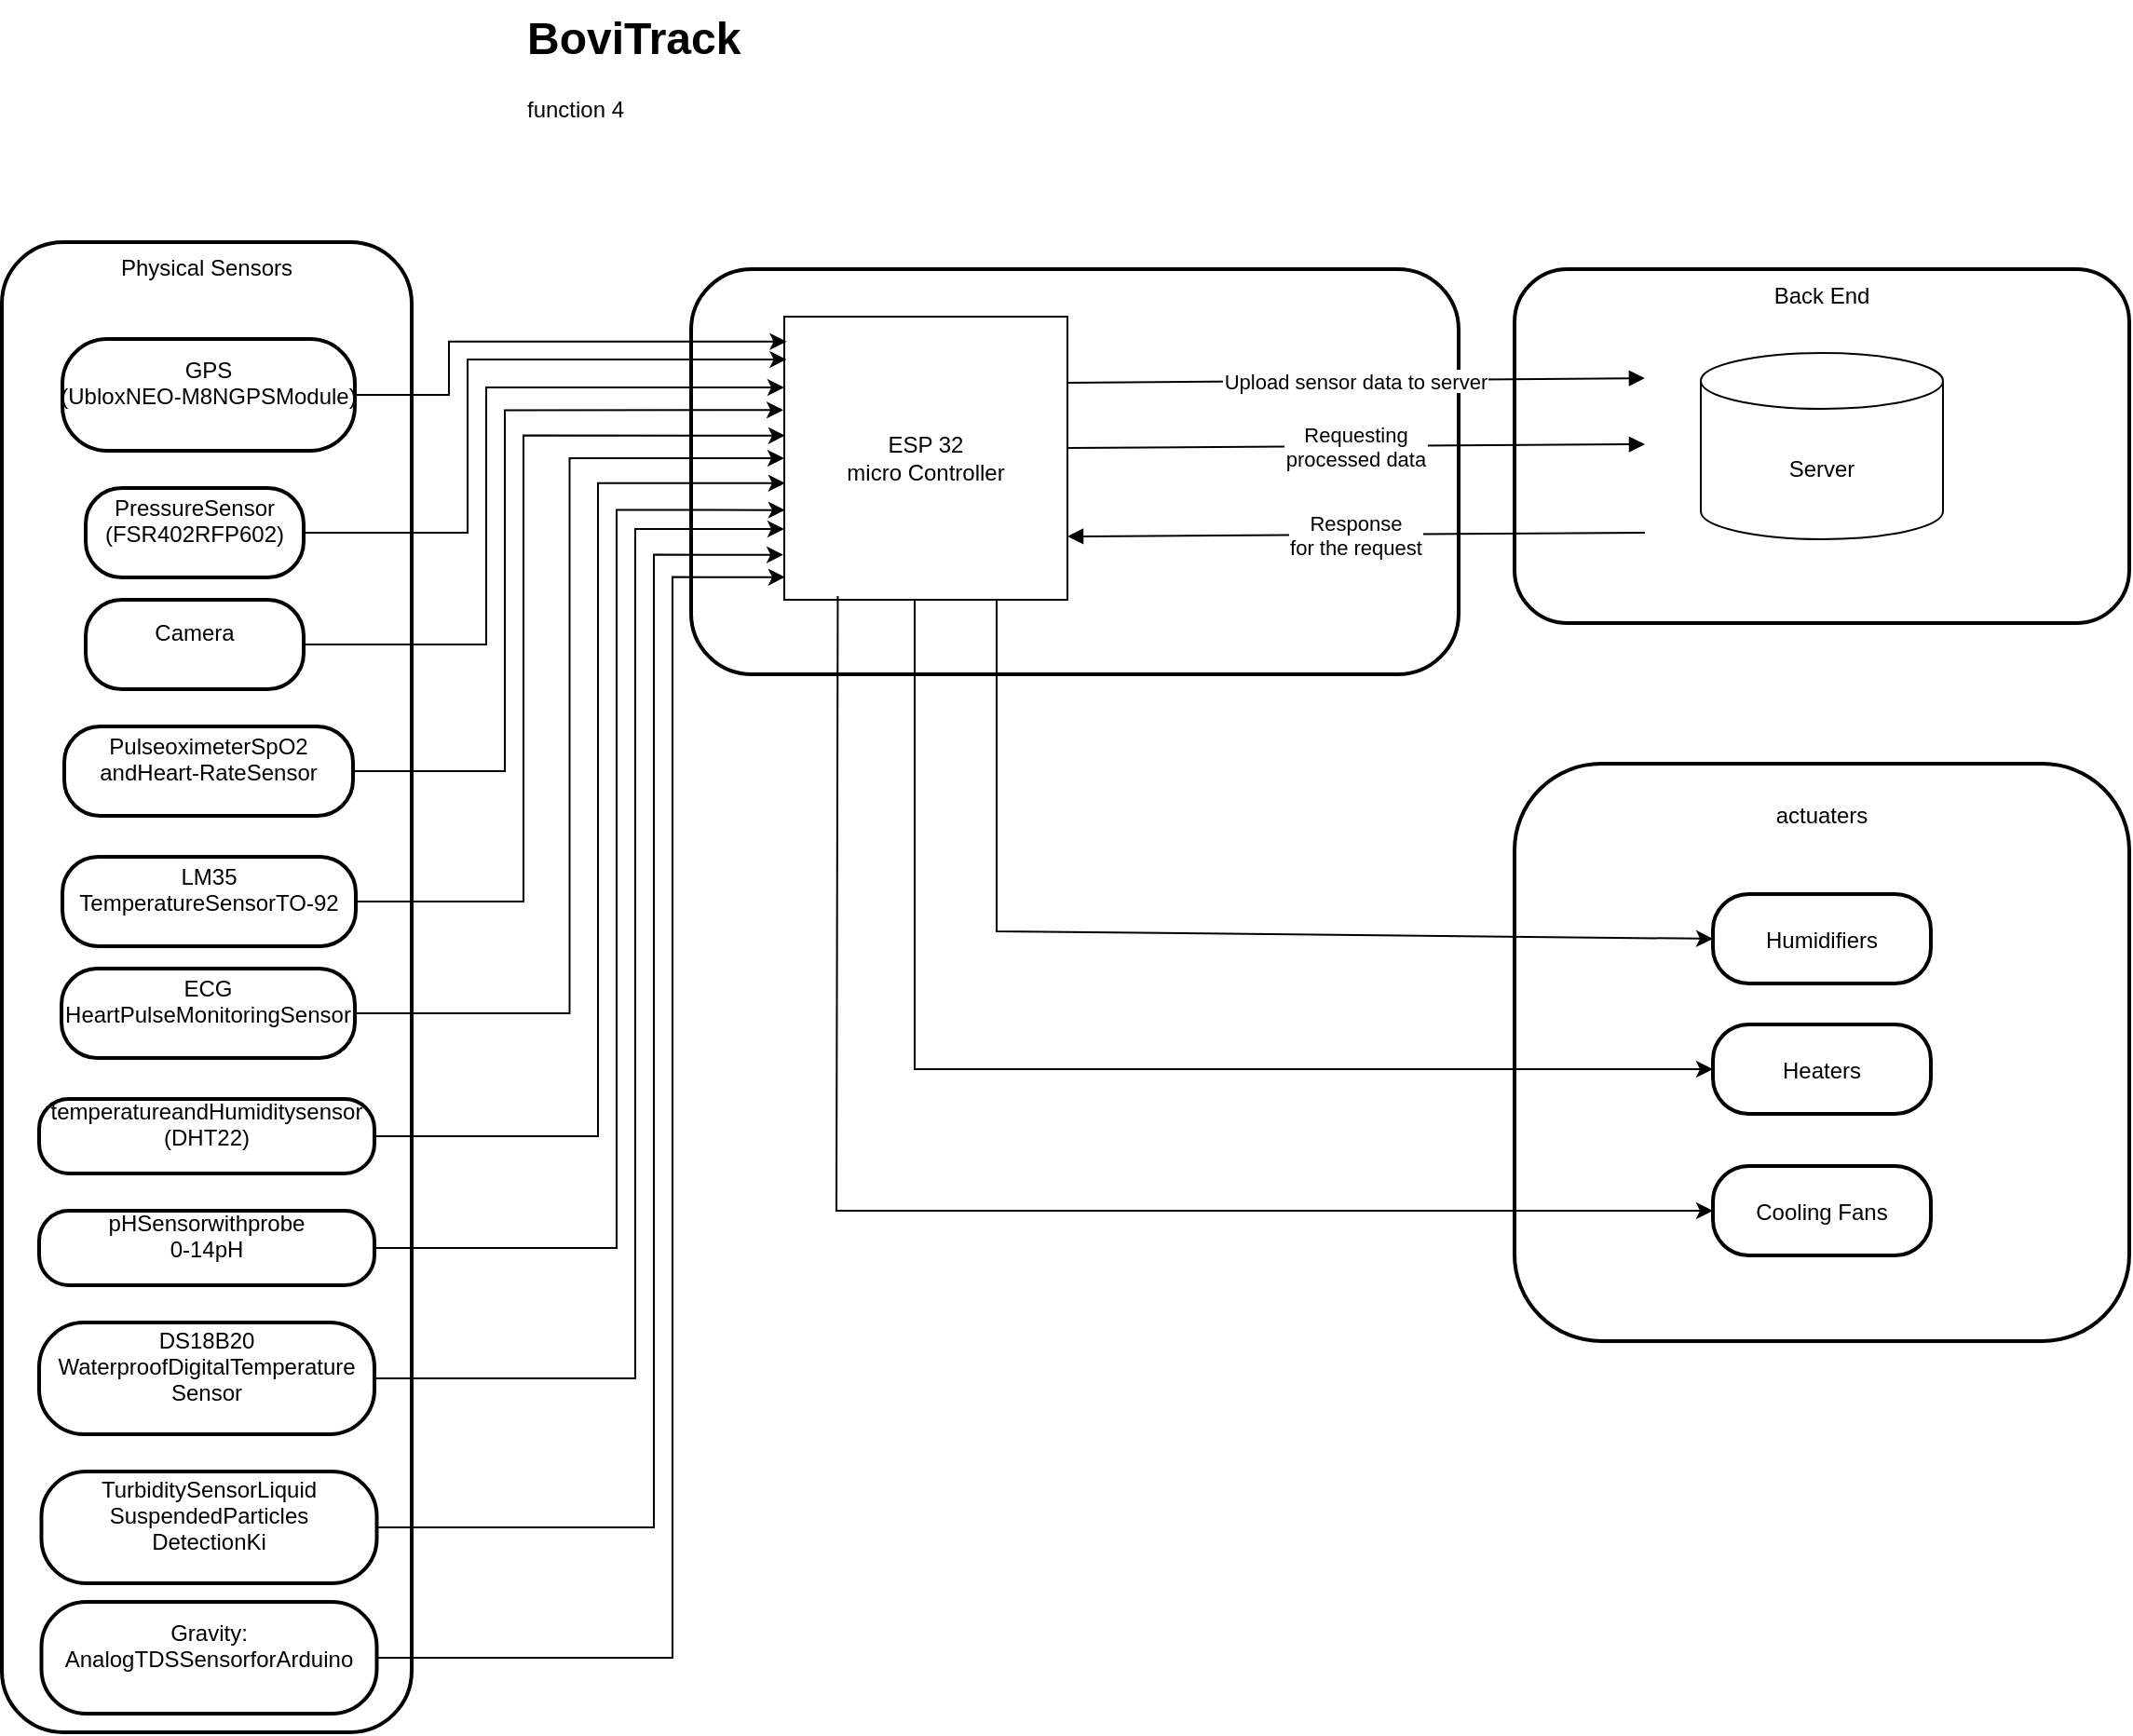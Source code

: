 <mxfile version="24.7.17">
  <diagram name="Page-1" id="72ImlLKnwChfVUSWkqOF">
    <mxGraphModel dx="1036" dy="606" grid="1" gridSize="10" guides="1" tooltips="1" connect="1" arrows="1" fold="1" page="1" pageScale="1" pageWidth="850" pageHeight="1100" math="0" shadow="0">
      <root>
        <mxCell id="0" />
        <mxCell id="1" parent="0" />
        <mxCell id="sHxek25qqWpZAOeoCGyI-1" value="Back End" style="whiteSpace=wrap;strokeWidth=2;rounded=1;verticalAlign=top;" parent="1" vertex="1">
          <mxGeometry x="932" y="144.5" width="330" height="190" as="geometry" />
        </mxCell>
        <mxCell id="sHxek25qqWpZAOeoCGyI-2" value="" style="whiteSpace=wrap;strokeWidth=2;rounded=1;" parent="1" vertex="1">
          <mxGeometry x="490" y="144.5" width="412" height="217.5" as="geometry" />
        </mxCell>
        <mxCell id="sHxek25qqWpZAOeoCGyI-3" value="Physical Sensors" style="strokeWidth=2;rounded=1;align=center;whiteSpace=wrap;labelPosition=center;verticalLabelPosition=middle;verticalAlign=top;horizontal=1;" parent="1" vertex="1">
          <mxGeometry x="120" y="130" width="220" height="800" as="geometry" />
        </mxCell>
        <mxCell id="sHxek25qqWpZAOeoCGyI-4" value="&#xa;GPS&#xa;(UbloxNEO-M8NGPSModule)&#xa;&#xa;" style="rounded=1;arcSize=40;strokeWidth=2;" parent="1" vertex="1">
          <mxGeometry x="152.5" y="182" width="157" height="60" as="geometry" />
        </mxCell>
        <mxCell id="sHxek25qqWpZAOeoCGyI-6" value="Upload sensor data to server" style="curved=1;startArrow=none;endArrow=block;entryX=0.212;entryY=0.5;entryDx=0;entryDy=0;entryPerimeter=0;" parent="1" edge="1">
          <mxGeometry relative="1" as="geometry">
            <Array as="points" />
            <mxPoint x="692" y="205.5" as="sourcePoint" />
            <mxPoint x="1001.96" y="203" as="targetPoint" />
          </mxGeometry>
        </mxCell>
        <mxCell id="sHxek25qqWpZAOeoCGyI-7" value="ESP 32&lt;div&gt;micro Controller&lt;/div&gt;" style="whiteSpace=wrap;html=1;aspect=fixed;" parent="1" vertex="1">
          <mxGeometry x="540" y="170" width="152" height="152" as="geometry" />
        </mxCell>
        <mxCell id="sHxek25qqWpZAOeoCGyI-8" value="Server" style="shape=cylinder3;whiteSpace=wrap;html=1;boundedLbl=1;backgroundOutline=1;size=15;" parent="1" vertex="1">
          <mxGeometry x="1032" y="189.5" width="130" height="100" as="geometry" />
        </mxCell>
        <mxCell id="sHxek25qqWpZAOeoCGyI-9" value="Requesting&#xa;processed data" style="curved=1;startArrow=none;endArrow=block;entryX=0.212;entryY=0.5;entryDx=0;entryDy=0;entryPerimeter=0;" parent="1" edge="1">
          <mxGeometry relative="1" as="geometry">
            <Array as="points" />
            <mxPoint x="692" y="240.5" as="sourcePoint" />
            <mxPoint x="1002" y="238.5" as="targetPoint" />
          </mxGeometry>
        </mxCell>
        <mxCell id="sHxek25qqWpZAOeoCGyI-10" value="Response&#xa;for the request" style="curved=1;startArrow=none;endArrow=block;entryX=0.212;entryY=0.5;entryDx=0;entryDy=0;entryPerimeter=0;" parent="1" edge="1">
          <mxGeometry relative="1" as="geometry">
            <Array as="points" />
            <mxPoint x="1002" y="286" as="sourcePoint" />
            <mxPoint x="692" y="288" as="targetPoint" />
          </mxGeometry>
        </mxCell>
        <mxCell id="sHxek25qqWpZAOeoCGyI-17" value="&#xa;PressureSensor&#xa;(FSR402RFP602)&#xa;&#xa;" style="rounded=1;arcSize=40;strokeWidth=2;" parent="1" vertex="1">
          <mxGeometry x="165" y="262" width="117" height="48" as="geometry" />
        </mxCell>
        <mxCell id="EWHqZrCYsME-98NVBjuO-35" style="edgeStyle=orthogonalEdgeStyle;rounded=0;orthogonalLoop=1;jettySize=auto;html=1;entryX=0;entryY=0.25;entryDx=0;entryDy=0;" parent="1" source="sHxek25qqWpZAOeoCGyI-18" target="sHxek25qqWpZAOeoCGyI-7" edge="1">
          <mxGeometry relative="1" as="geometry">
            <Array as="points">
              <mxPoint x="380" y="346" />
              <mxPoint x="380" y="208" />
            </Array>
          </mxGeometry>
        </mxCell>
        <mxCell id="sHxek25qqWpZAOeoCGyI-18" value="&#xa;Camera&#xa;&#xa;" style="rounded=1;arcSize=40;strokeWidth=2;" parent="1" vertex="1">
          <mxGeometry x="165" y="322" width="117" height="48" as="geometry" />
        </mxCell>
        <mxCell id="EWHqZrCYsME-98NVBjuO-3" value="&lt;h1 style=&quot;margin-top: 0px;&quot;&gt;BoviTrack&lt;/h1&gt;&lt;div&gt;function 4&lt;/div&gt;" style="text;html=1;whiteSpace=wrap;overflow=hidden;rounded=0;" parent="1" vertex="1">
          <mxGeometry x="400" width="570" height="120" as="geometry" />
        </mxCell>
        <mxCell id="EWHqZrCYsME-98NVBjuO-6" value="&#xa;PulseoximeterSpO2&#xa;andHeart-RateSensor&#xa;&#xa;" style="rounded=1;arcSize=40;strokeWidth=2;" parent="1" vertex="1">
          <mxGeometry x="153.5" y="390" width="155" height="48" as="geometry" />
        </mxCell>
        <mxCell id="EWHqZrCYsME-98NVBjuO-8" value="&#xa;LM35&#xa;TemperatureSensorTO-92&#xa;&#xa;" style="rounded=1;arcSize=40;strokeWidth=2;" parent="1" vertex="1">
          <mxGeometry x="152.5" y="460" width="157.5" height="48" as="geometry" />
        </mxCell>
        <mxCell id="EWHqZrCYsME-98NVBjuO-38" style="edgeStyle=orthogonalEdgeStyle;rounded=0;orthogonalLoop=1;jettySize=auto;html=1;entryX=0;entryY=0.5;entryDx=0;entryDy=0;" parent="1" source="EWHqZrCYsME-98NVBjuO-10" target="sHxek25qqWpZAOeoCGyI-7" edge="1">
          <mxGeometry relative="1" as="geometry" />
        </mxCell>
        <mxCell id="EWHqZrCYsME-98NVBjuO-10" value="&#xa;ECG&#xa;HeartPulseMonitoringSensor&#xa;&#xa;" style="rounded=1;arcSize=40;strokeWidth=2;" parent="1" vertex="1">
          <mxGeometry x="152" y="520" width="157.5" height="48" as="geometry" />
        </mxCell>
        <mxCell id="EWHqZrCYsME-98NVBjuO-12" value="&#xa;temperatureandHumiditysensor&#xa;(DHT22)&#xa;&#xa;" style="rounded=1;arcSize=40;strokeWidth=2;" parent="1" vertex="1">
          <mxGeometry x="140" y="590" width="180" height="40" as="geometry" />
        </mxCell>
        <mxCell id="EWHqZrCYsME-98NVBjuO-13" value="&#xa;pHSensorwithprobe&#xa;0-14pH&#xa;&#xa;" style="rounded=1;arcSize=40;strokeWidth=2;" parent="1" vertex="1">
          <mxGeometry x="140" y="650" width="180" height="40" as="geometry" />
        </mxCell>
        <mxCell id="EWHqZrCYsME-98NVBjuO-42" style="edgeStyle=orthogonalEdgeStyle;rounded=0;orthogonalLoop=1;jettySize=auto;html=1;entryX=0;entryY=0.75;entryDx=0;entryDy=0;" parent="1" source="EWHqZrCYsME-98NVBjuO-14" target="sHxek25qqWpZAOeoCGyI-7" edge="1">
          <mxGeometry relative="1" as="geometry">
            <Array as="points">
              <mxPoint x="460" y="740" />
              <mxPoint x="460" y="284" />
            </Array>
          </mxGeometry>
        </mxCell>
        <mxCell id="EWHqZrCYsME-98NVBjuO-14" value="&#xa;DS18B20&#xa;WaterproofDigitalTemperature&#xa;Sensor&#xa;&#xa;" style="rounded=1;arcSize=40;strokeWidth=2;" parent="1" vertex="1">
          <mxGeometry x="140" y="710" width="180" height="60" as="geometry" />
        </mxCell>
        <mxCell id="EWHqZrCYsME-98NVBjuO-16" value="&#xa;actuaters&#xa;" style="whiteSpace=wrap;strokeWidth=2;rounded=1;verticalAlign=top;" parent="1" vertex="1">
          <mxGeometry x="932" y="410" width="330" height="310" as="geometry" />
        </mxCell>
        <mxCell id="EWHqZrCYsME-98NVBjuO-18" value="Humidifiers" style="rounded=1;arcSize=40;strokeWidth=2;" parent="1" vertex="1">
          <mxGeometry x="1038.5" y="480" width="117" height="48" as="geometry" />
        </mxCell>
        <mxCell id="EWHqZrCYsME-98NVBjuO-19" value="Heaters" style="rounded=1;arcSize=40;strokeWidth=2;" parent="1" vertex="1">
          <mxGeometry x="1038.5" y="550" width="117" height="48" as="geometry" />
        </mxCell>
        <mxCell id="EWHqZrCYsME-98NVBjuO-20" value="Cooling Fans" style="rounded=1;arcSize=40;strokeWidth=2;" parent="1" vertex="1">
          <mxGeometry x="1038.5" y="626" width="117" height="48" as="geometry" />
        </mxCell>
        <mxCell id="EWHqZrCYsME-98NVBjuO-25" value="" style="endArrow=classic;html=1;rounded=0;exitX=0.75;exitY=1;exitDx=0;exitDy=0;entryX=0;entryY=0.5;entryDx=0;entryDy=0;" parent="1" source="sHxek25qqWpZAOeoCGyI-7" target="EWHqZrCYsME-98NVBjuO-18" edge="1">
          <mxGeometry width="50" height="50" relative="1" as="geometry">
            <mxPoint x="720" y="410" as="sourcePoint" />
            <mxPoint x="650" y="480" as="targetPoint" />
            <Array as="points">
              <mxPoint x="654" y="500" />
            </Array>
          </mxGeometry>
        </mxCell>
        <mxCell id="EWHqZrCYsME-98NVBjuO-26" value="" style="endArrow=classic;html=1;rounded=0;exitX=0.75;exitY=1;exitDx=0;exitDy=0;entryX=0;entryY=0.5;entryDx=0;entryDy=0;" parent="1" target="EWHqZrCYsME-98NVBjuO-19" edge="1">
          <mxGeometry width="50" height="50" relative="1" as="geometry">
            <mxPoint x="610" y="322" as="sourcePoint" />
            <mxPoint x="1002" y="504" as="targetPoint" />
            <Array as="points">
              <mxPoint x="610" y="574" />
            </Array>
          </mxGeometry>
        </mxCell>
        <mxCell id="EWHqZrCYsME-98NVBjuO-27" value="" style="endArrow=classic;html=1;rounded=0;exitX=0.189;exitY=0.987;exitDx=0;exitDy=0;entryX=0;entryY=0.5;entryDx=0;entryDy=0;exitPerimeter=0;" parent="1" source="sHxek25qqWpZAOeoCGyI-7" target="EWHqZrCYsME-98NVBjuO-20" edge="1">
          <mxGeometry width="50" height="50" relative="1" as="geometry">
            <mxPoint x="620" y="332" as="sourcePoint" />
            <mxPoint x="1049" y="584" as="targetPoint" />
            <Array as="points">
              <mxPoint x="568" y="650" />
            </Array>
          </mxGeometry>
        </mxCell>
        <mxCell id="EWHqZrCYsME-98NVBjuO-28" value="&#xa; TurbiditySensorLiquid&#xa;SuspendedParticles&#xa; DetectionKi&#xa;&#xa;" style="rounded=1;arcSize=40;strokeWidth=2;" parent="1" vertex="1">
          <mxGeometry x="141.25" y="790" width="180" height="60" as="geometry" />
        </mxCell>
        <mxCell id="EWHqZrCYsME-98NVBjuO-29" value="&#xa;Gravity:&#xa;AnalogTDSSensorforArduino&#xa;&#xa;" style="rounded=1;arcSize=40;strokeWidth=2;" parent="1" vertex="1">
          <mxGeometry x="141.25" y="860" width="180" height="60" as="geometry" />
        </mxCell>
        <mxCell id="EWHqZrCYsME-98NVBjuO-33" style="edgeStyle=orthogonalEdgeStyle;rounded=0;orthogonalLoop=1;jettySize=auto;html=1;entryX=0.008;entryY=0.088;entryDx=0;entryDy=0;entryPerimeter=0;" parent="1" source="sHxek25qqWpZAOeoCGyI-4" target="sHxek25qqWpZAOeoCGyI-7" edge="1">
          <mxGeometry relative="1" as="geometry">
            <Array as="points">
              <mxPoint x="360" y="212" />
              <mxPoint x="360" y="183" />
            </Array>
          </mxGeometry>
        </mxCell>
        <mxCell id="EWHqZrCYsME-98NVBjuO-34" style="edgeStyle=orthogonalEdgeStyle;rounded=0;orthogonalLoop=1;jettySize=auto;html=1;entryX=0.008;entryY=0.151;entryDx=0;entryDy=0;entryPerimeter=0;" parent="1" source="sHxek25qqWpZAOeoCGyI-17" target="sHxek25qqWpZAOeoCGyI-7" edge="1">
          <mxGeometry relative="1" as="geometry">
            <Array as="points">
              <mxPoint x="370" y="286" />
              <mxPoint x="370" y="193" />
            </Array>
          </mxGeometry>
        </mxCell>
        <mxCell id="EWHqZrCYsME-98NVBjuO-36" style="edgeStyle=orthogonalEdgeStyle;rounded=0;orthogonalLoop=1;jettySize=auto;html=1;entryX=-0.003;entryY=0.33;entryDx=0;entryDy=0;entryPerimeter=0;" parent="1" source="EWHqZrCYsME-98NVBjuO-6" target="sHxek25qqWpZAOeoCGyI-7" edge="1">
          <mxGeometry relative="1" as="geometry">
            <Array as="points">
              <mxPoint x="390" y="414" />
              <mxPoint x="390" y="220" />
            </Array>
          </mxGeometry>
        </mxCell>
        <mxCell id="EWHqZrCYsME-98NVBjuO-37" style="edgeStyle=orthogonalEdgeStyle;rounded=0;orthogonalLoop=1;jettySize=auto;html=1;entryX=0.003;entryY=0.42;entryDx=0;entryDy=0;entryPerimeter=0;" parent="1" source="EWHqZrCYsME-98NVBjuO-8" target="sHxek25qqWpZAOeoCGyI-7" edge="1">
          <mxGeometry relative="1" as="geometry">
            <Array as="points">
              <mxPoint x="400" y="484" />
              <mxPoint x="400" y="234" />
            </Array>
          </mxGeometry>
        </mxCell>
        <mxCell id="EWHqZrCYsME-98NVBjuO-40" style="edgeStyle=orthogonalEdgeStyle;rounded=0;orthogonalLoop=1;jettySize=auto;html=1;entryX=0.003;entryY=0.588;entryDx=0;entryDy=0;entryPerimeter=0;" parent="1" source="EWHqZrCYsME-98NVBjuO-12" target="sHxek25qqWpZAOeoCGyI-7" edge="1">
          <mxGeometry relative="1" as="geometry">
            <Array as="points">
              <mxPoint x="440" y="610" />
              <mxPoint x="440" y="259" />
            </Array>
          </mxGeometry>
        </mxCell>
        <mxCell id="EWHqZrCYsME-98NVBjuO-41" style="edgeStyle=orthogonalEdgeStyle;rounded=0;orthogonalLoop=1;jettySize=auto;html=1;entryX=0.003;entryY=0.683;entryDx=0;entryDy=0;entryPerimeter=0;" parent="1" source="EWHqZrCYsME-98NVBjuO-13" target="sHxek25qqWpZAOeoCGyI-7" edge="1">
          <mxGeometry relative="1" as="geometry">
            <Array as="points">
              <mxPoint x="450" y="670" />
              <mxPoint x="450" y="274" />
            </Array>
          </mxGeometry>
        </mxCell>
        <mxCell id="EWHqZrCYsME-98NVBjuO-43" style="edgeStyle=orthogonalEdgeStyle;rounded=0;orthogonalLoop=1;jettySize=auto;html=1;entryX=-0.003;entryY=0.841;entryDx=0;entryDy=0;entryPerimeter=0;" parent="1" source="EWHqZrCYsME-98NVBjuO-28" target="sHxek25qqWpZAOeoCGyI-7" edge="1">
          <mxGeometry relative="1" as="geometry">
            <Array as="points">
              <mxPoint x="470" y="820" />
              <mxPoint x="470" y="298" />
            </Array>
          </mxGeometry>
        </mxCell>
        <mxCell id="EWHqZrCYsME-98NVBjuO-44" style="edgeStyle=orthogonalEdgeStyle;rounded=0;orthogonalLoop=1;jettySize=auto;html=1;entryX=0.003;entryY=0.92;entryDx=0;entryDy=0;entryPerimeter=0;" parent="1" source="EWHqZrCYsME-98NVBjuO-29" target="sHxek25qqWpZAOeoCGyI-7" edge="1">
          <mxGeometry relative="1" as="geometry">
            <Array as="points">
              <mxPoint x="480" y="890" />
              <mxPoint x="480" y="310" />
            </Array>
          </mxGeometry>
        </mxCell>
      </root>
    </mxGraphModel>
  </diagram>
</mxfile>
